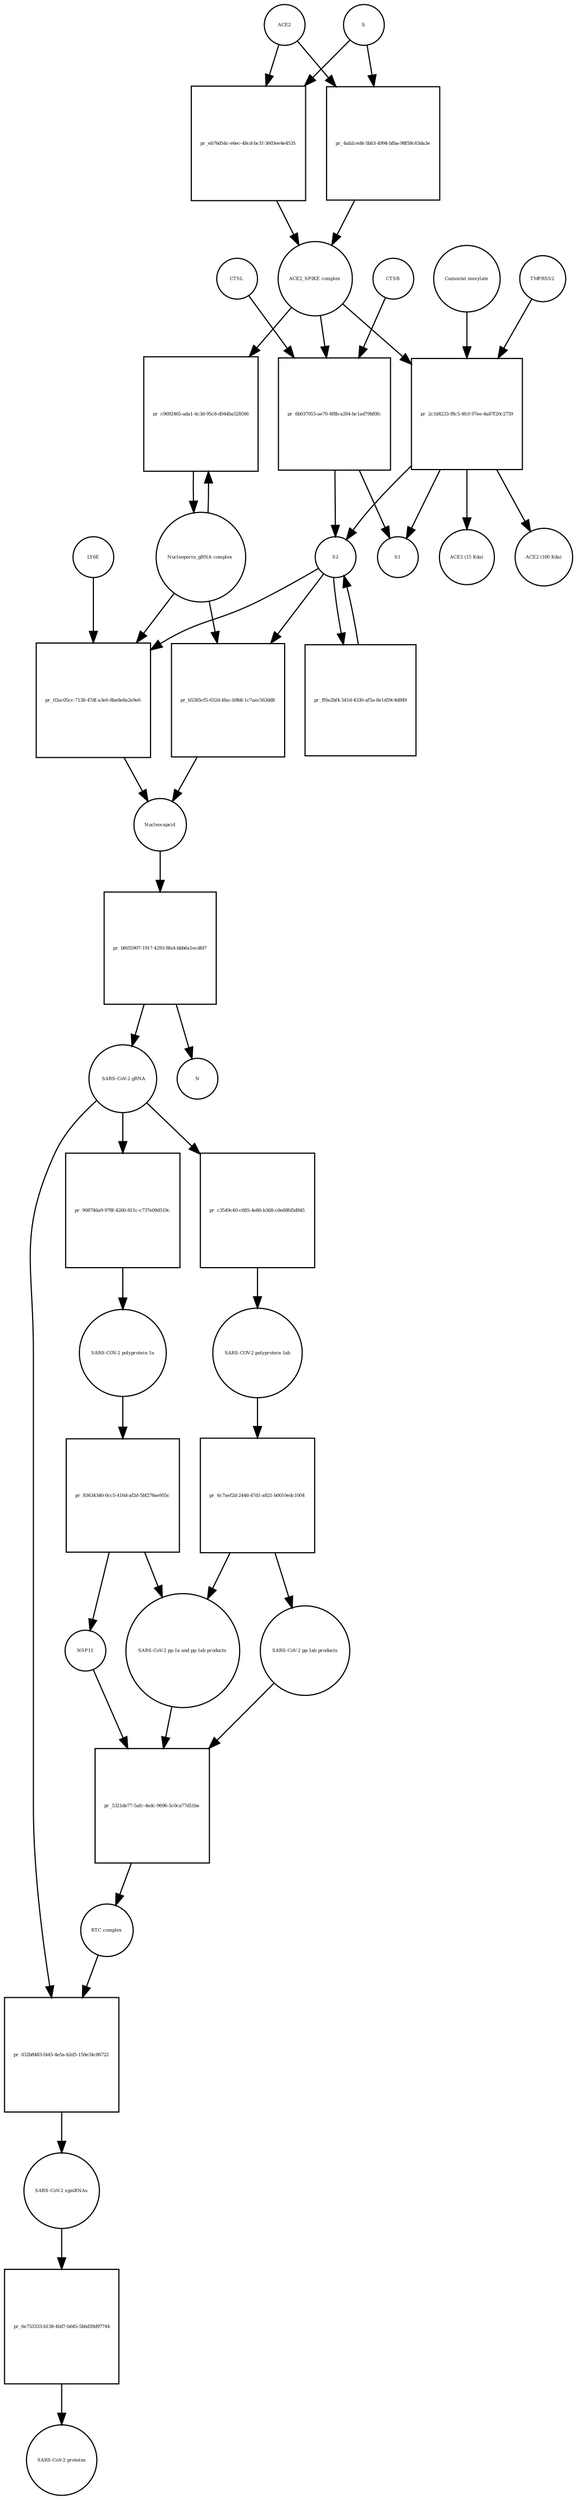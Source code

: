 strict digraph  {
ACE2 [annotation="", bipartite=0, cls=macromolecule, fontsize=4, label=ACE2, shape=circle];
"pr_eb76d54c-e6ec-48cd-bc1f-3603ee4e4535" [annotation="", bipartite=1, cls=process, fontsize=4, label="pr_eb76d54c-e6ec-48cd-bc1f-3603ee4e4535", shape=square];
"ACE2_SPIKE complex" [annotation="", bipartite=0, cls=complex, fontsize=4, label="ACE2_SPIKE complex", shape=circle];
S [annotation="", bipartite=0, cls="macromolecule multimer", fontsize=4, label=S, shape=circle];
"Nucleoporin_gRNA complex " [annotation="", bipartite=0, cls=complex, fontsize=4, label="Nucleoporin_gRNA complex ", shape=circle];
"pr_c9692465-ada1-4c3d-95c8-d044ba528566" [annotation="", bipartite=1, cls=process, fontsize=4, label="pr_c9692465-ada1-4c3d-95c8-d044ba528566", shape=square];
"pr_6b037053-ae70-4f8b-a264-bc1ad79bf0fc" [annotation="", bipartite=1, cls=process, fontsize=4, label="pr_6b037053-ae70-4f8b-a264-bc1ad79bf0fc", shape=square];
S2 [annotation="", bipartite=0, cls=macromolecule, fontsize=4, label=S2, shape=circle];
CTSB [annotation="", bipartite=0, cls=macromolecule, fontsize=4, label=CTSB, shape=circle];
CTSL [annotation="", bipartite=0, cls=macromolecule, fontsize=4, label=CTSL, shape=circle];
S1 [annotation="", bipartite=0, cls=macromolecule, fontsize=4, label=S1, shape=circle];
"pr_2c1d4233-f8c5-4fcf-97ee-4a87f20c2759" [annotation="", bipartite=1, cls=process, fontsize=4, label="pr_2c1d4233-f8c5-4fcf-97ee-4a87f20c2759", shape=square];
TMPRSS2 [annotation="", bipartite=0, cls=macromolecule, fontsize=4, label=TMPRSS2, shape=circle];
"Camostat mesylate" [annotation="urn_miriam_pubchem.compound_2536", bipartite=0, cls="simple chemical", fontsize=4, label="Camostat mesylate", shape=circle];
"ACE2 (15 Kda)" [annotation="", bipartite=0, cls=macromolecule, fontsize=4, label="ACE2 (15 Kda)", shape=circle];
"ACE2 (100 Kda)" [annotation="", bipartite=0, cls=macromolecule, fontsize=4, label="ACE2 (100 Kda)", shape=circle];
"pr_4ab2ced4-5bb3-4994-bfba-98f58c63da3e" [annotation="", bipartite=1, cls=process, fontsize=4, label="pr_4ab2ced4-5bb3-4994-bfba-98f58c63da3e", shape=square];
"pr_03ac05cc-7138-47df-a3e6-8be8e8a2e9e6" [annotation="", bipartite=1, cls=process, fontsize=4, label="pr_03ac05cc-7138-47df-a3e6-8be8e8a2e9e6", shape=square];
Nucleocapsid [annotation="", bipartite=0, cls=complex, fontsize=4, label=Nucleocapsid, shape=circle];
LY6E [annotation="", bipartite=0, cls=macromolecule, fontsize=4, label=LY6E, shape=circle];
"pr_ff6e2bf4-541d-4330-af5a-8e1d59c4d849" [annotation="", bipartite=1, cls=process, fontsize=4, label="pr_ff6e2bf4-541d-4330-af5a-8e1d59c4d849", shape=square];
"pr_b5365cf5-632d-4fac-b9b8-1c7aec563dd8" [annotation="", bipartite=1, cls=process, fontsize=4, label="pr_b5365cf5-632d-4fac-b9b8-1c7aec563dd8", shape=square];
" SARS-CoV-2 gRNA" [annotation="", bipartite=0, cls="nucleic acid feature", fontsize=4, label=" SARS-CoV-2 gRNA", shape=circle];
"pr_c3549c40-c685-4e86-b368-c0e68fd5d945" [annotation="", bipartite=1, cls=process, fontsize=4, label="pr_c3549c40-c685-4e86-b368-c0e68fd5d945", shape=square];
"SARS-COV-2 polyprotein 1ab" [annotation="", bipartite=0, cls=macromolecule, fontsize=4, label="SARS-COV-2 polyprotein 1ab", shape=circle];
"pr_bf655907-1917-4293-8fa4-bbb6a1ecdfd7" [annotation="", bipartite=1, cls=process, fontsize=4, label="pr_bf655907-1917-4293-8fa4-bbb6a1ecdfd7", shape=square];
N [annotation="", bipartite=0, cls=macromolecule, fontsize=4, label=N, shape=circle];
"pr_032b8483-f445-4e5a-b2d5-150e34c86722" [annotation="", bipartite=1, cls=process, fontsize=4, label="pr_032b8483-f445-4e5a-b2d5-150e34c86722", shape=square];
"SARS-CoV-2 sgmRNAs" [annotation="", bipartite=0, cls=complex, fontsize=4, label="SARS-CoV-2 sgmRNAs", shape=circle];
"RTC complex" [annotation="", bipartite=0, cls=complex, fontsize=4, label="RTC complex", shape=circle];
"pr_6e753333-b138-40d7-b645-5b6d39d97744" [annotation="", bipartite=1, cls=process, fontsize=4, label="pr_6e753333-b138-40d7-b645-5b6d39d97744", shape=square];
"SARS-CoV-2 proteins" [annotation="", bipartite=0, cls=complex, fontsize=4, label="SARS-CoV-2 proteins", shape=circle];
"pr_6c7aef2d-244d-47d1-a821-b0010edc1004" [annotation="", bipartite=1, cls=process, fontsize=4, label="pr_6c7aef2d-244d-47d1-a821-b0010edc1004", shape=square];
"SARS-CoV-2 pp-1ab products" [annotation="", bipartite=0, cls=complex, fontsize=4, label="SARS-CoV-2 pp-1ab products", shape=circle];
"SARS-CoV-2 pp-1a and pp-1ab products" [annotation="", bipartite=0, cls=complex, fontsize=4, label="SARS-CoV-2 pp-1a and pp-1ab products", shape=circle];
"pr_5321de77-5afc-4edc-9696-5c0ca77d51be" [annotation="", bipartite=1, cls=process, fontsize=4, label="pr_5321de77-5afc-4edc-9696-5c0ca77d51be", shape=square];
NSP11 [annotation="", bipartite=0, cls=macromolecule, fontsize=4, label=NSP11, shape=circle];
"SARS-COV-2 polyprotein 1a" [annotation="", bipartite=0, cls=macromolecule, fontsize=4, label="SARS-COV-2 polyprotein 1a", shape=circle];
"pr_83634340-0cc5-416d-af2d-5bf276ae955c" [annotation="", bipartite=1, cls=process, fontsize=4, label="pr_83634340-0cc5-416d-af2d-5bf276ae955c", shape=square];
"pr_908746a9-978f-4260-811c-c737e09d519c" [annotation="", bipartite=1, cls=process, fontsize=4, label="pr_908746a9-978f-4260-811c-c737e09d519c", shape=square];
ACE2 -> "pr_eb76d54c-e6ec-48cd-bc1f-3603ee4e4535"  [annotation="", interaction_type=consumption];
ACE2 -> "pr_4ab2ced4-5bb3-4994-bfba-98f58c63da3e"  [annotation="", interaction_type=consumption];
"pr_eb76d54c-e6ec-48cd-bc1f-3603ee4e4535" -> "ACE2_SPIKE complex"  [annotation="", interaction_type=production];
"ACE2_SPIKE complex" -> "pr_c9692465-ada1-4c3d-95c8-d044ba528566"  [annotation="urn_miriam_pubmed_32142651|urn_miriam_pubmed_32094589", interaction_type=stimulation];
"ACE2_SPIKE complex" -> "pr_6b037053-ae70-4f8b-a264-bc1ad79bf0fc"  [annotation="", interaction_type=consumption];
"ACE2_SPIKE complex" -> "pr_2c1d4233-f8c5-4fcf-97ee-4a87f20c2759"  [annotation="", interaction_type=consumption];
S -> "pr_eb76d54c-e6ec-48cd-bc1f-3603ee4e4535"  [annotation="", interaction_type=consumption];
S -> "pr_4ab2ced4-5bb3-4994-bfba-98f58c63da3e"  [annotation="", interaction_type=consumption];
"Nucleoporin_gRNA complex " -> "pr_c9692465-ada1-4c3d-95c8-d044ba528566"  [annotation="", interaction_type=consumption];
"Nucleoporin_gRNA complex " -> "pr_03ac05cc-7138-47df-a3e6-8be8e8a2e9e6"  [annotation="", interaction_type=consumption];
"Nucleoporin_gRNA complex " -> "pr_b5365cf5-632d-4fac-b9b8-1c7aec563dd8"  [annotation="", interaction_type=consumption];
"pr_c9692465-ada1-4c3d-95c8-d044ba528566" -> "Nucleoporin_gRNA complex "  [annotation="", interaction_type=production];
"pr_6b037053-ae70-4f8b-a264-bc1ad79bf0fc" -> S2  [annotation="", interaction_type=production];
"pr_6b037053-ae70-4f8b-a264-bc1ad79bf0fc" -> S1  [annotation="", interaction_type=production];
S2 -> "pr_03ac05cc-7138-47df-a3e6-8be8e8a2e9e6"  [annotation="urn_miriam_doi_10.1101%2F2020.03.05.979260|urn_miriam_doi_10.1101%2F2020.04.02.021469", interaction_type=stimulation];
S2 -> "pr_ff6e2bf4-541d-4330-af5a-8e1d59c4d849"  [annotation="", interaction_type=consumption];
S2 -> "pr_b5365cf5-632d-4fac-b9b8-1c7aec563dd8"  [annotation="", interaction_type=stimulation];
CTSB -> "pr_6b037053-ae70-4f8b-a264-bc1ad79bf0fc"  [annotation=urn_miriam_pubmed_32142651, interaction_type=catalysis];
CTSL -> "pr_6b037053-ae70-4f8b-a264-bc1ad79bf0fc"  [annotation=urn_miriam_pubmed_32142651, interaction_type=catalysis];
"pr_2c1d4233-f8c5-4fcf-97ee-4a87f20c2759" -> S2  [annotation="", interaction_type=production];
"pr_2c1d4233-f8c5-4fcf-97ee-4a87f20c2759" -> S1  [annotation="", interaction_type=production];
"pr_2c1d4233-f8c5-4fcf-97ee-4a87f20c2759" -> "ACE2 (15 Kda)"  [annotation="", interaction_type=production];
"pr_2c1d4233-f8c5-4fcf-97ee-4a87f20c2759" -> "ACE2 (100 Kda)"  [annotation="", interaction_type=production];
TMPRSS2 -> "pr_2c1d4233-f8c5-4fcf-97ee-4a87f20c2759"  [annotation="urn_miriam_pubmed_32142651|urn_miriam_pubmed_32094589|urn_miriam_pubmed_24227843", interaction_type=catalysis];
"Camostat mesylate" -> "pr_2c1d4233-f8c5-4fcf-97ee-4a87f20c2759"  [annotation="urn_miriam_pubmed_32142651|urn_miriam_pubmed_32094589|urn_miriam_pubmed_24227843", interaction_type=inhibition];
"pr_4ab2ced4-5bb3-4994-bfba-98f58c63da3e" -> "ACE2_SPIKE complex"  [annotation="", interaction_type=production];
"pr_03ac05cc-7138-47df-a3e6-8be8e8a2e9e6" -> Nucleocapsid  [annotation="", interaction_type=production];
Nucleocapsid -> "pr_bf655907-1917-4293-8fa4-bbb6a1ecdfd7"  [annotation="", interaction_type=consumption];
LY6E -> "pr_03ac05cc-7138-47df-a3e6-8be8e8a2e9e6"  [annotation="urn_miriam_doi_10.1101%2F2020.03.05.979260|urn_miriam_doi_10.1101%2F2020.04.02.021469", interaction_type=inhibition];
"pr_ff6e2bf4-541d-4330-af5a-8e1d59c4d849" -> S2  [annotation="", interaction_type=production];
"pr_b5365cf5-632d-4fac-b9b8-1c7aec563dd8" -> Nucleocapsid  [annotation="", interaction_type=production];
" SARS-CoV-2 gRNA" -> "pr_c3549c40-c685-4e86-b368-c0e68fd5d945"  [annotation="", interaction_type=consumption];
" SARS-CoV-2 gRNA" -> "pr_032b8483-f445-4e5a-b2d5-150e34c86722"  [annotation="", interaction_type=consumption];
" SARS-CoV-2 gRNA" -> "pr_908746a9-978f-4260-811c-c737e09d519c"  [annotation="", interaction_type=consumption];
"pr_c3549c40-c685-4e86-b368-c0e68fd5d945" -> "SARS-COV-2 polyprotein 1ab"  [annotation="", interaction_type=production];
"SARS-COV-2 polyprotein 1ab" -> "pr_6c7aef2d-244d-47d1-a821-b0010edc1004"  [annotation=urn_miriam_pubmed_31226023, interaction_type=catalysis];
"pr_bf655907-1917-4293-8fa4-bbb6a1ecdfd7" -> " SARS-CoV-2 gRNA"  [annotation="", interaction_type=production];
"pr_bf655907-1917-4293-8fa4-bbb6a1ecdfd7" -> N  [annotation="", interaction_type=production];
"pr_032b8483-f445-4e5a-b2d5-150e34c86722" -> "SARS-CoV-2 sgmRNAs"  [annotation="", interaction_type=production];
"SARS-CoV-2 sgmRNAs" -> "pr_6e753333-b138-40d7-b645-5b6d39d97744"  [annotation="", interaction_type=consumption];
"RTC complex" -> "pr_032b8483-f445-4e5a-b2d5-150e34c86722"  [annotation=urn_miriam_pubmed_31226023, interaction_type="necessary stimulation"];
"pr_6e753333-b138-40d7-b645-5b6d39d97744" -> "SARS-CoV-2 proteins"  [annotation="", interaction_type=production];
"pr_6c7aef2d-244d-47d1-a821-b0010edc1004" -> "SARS-CoV-2 pp-1ab products"  [annotation="", interaction_type=production];
"pr_6c7aef2d-244d-47d1-a821-b0010edc1004" -> "SARS-CoV-2 pp-1a and pp-1ab products"  [annotation="", interaction_type=production];
"SARS-CoV-2 pp-1ab products" -> "pr_5321de77-5afc-4edc-9696-5c0ca77d51be"  [annotation="", interaction_type=consumption];
"SARS-CoV-2 pp-1a and pp-1ab products" -> "pr_5321de77-5afc-4edc-9696-5c0ca77d51be"  [annotation="", interaction_type=consumption];
"pr_5321de77-5afc-4edc-9696-5c0ca77d51be" -> "RTC complex"  [annotation="", interaction_type=production];
NSP11 -> "pr_5321de77-5afc-4edc-9696-5c0ca77d51be"  [annotation="", interaction_type=consumption];
"SARS-COV-2 polyprotein 1a" -> "pr_83634340-0cc5-416d-af2d-5bf276ae955c"  [annotation=urn_miriam_pubmed_31226023, interaction_type=catalysis];
"pr_83634340-0cc5-416d-af2d-5bf276ae955c" -> NSP11  [annotation="", interaction_type=production];
"pr_83634340-0cc5-416d-af2d-5bf276ae955c" -> "SARS-CoV-2 pp-1a and pp-1ab products"  [annotation="", interaction_type=production];
"pr_908746a9-978f-4260-811c-c737e09d519c" -> "SARS-COV-2 polyprotein 1a"  [annotation="", interaction_type=production];
}
